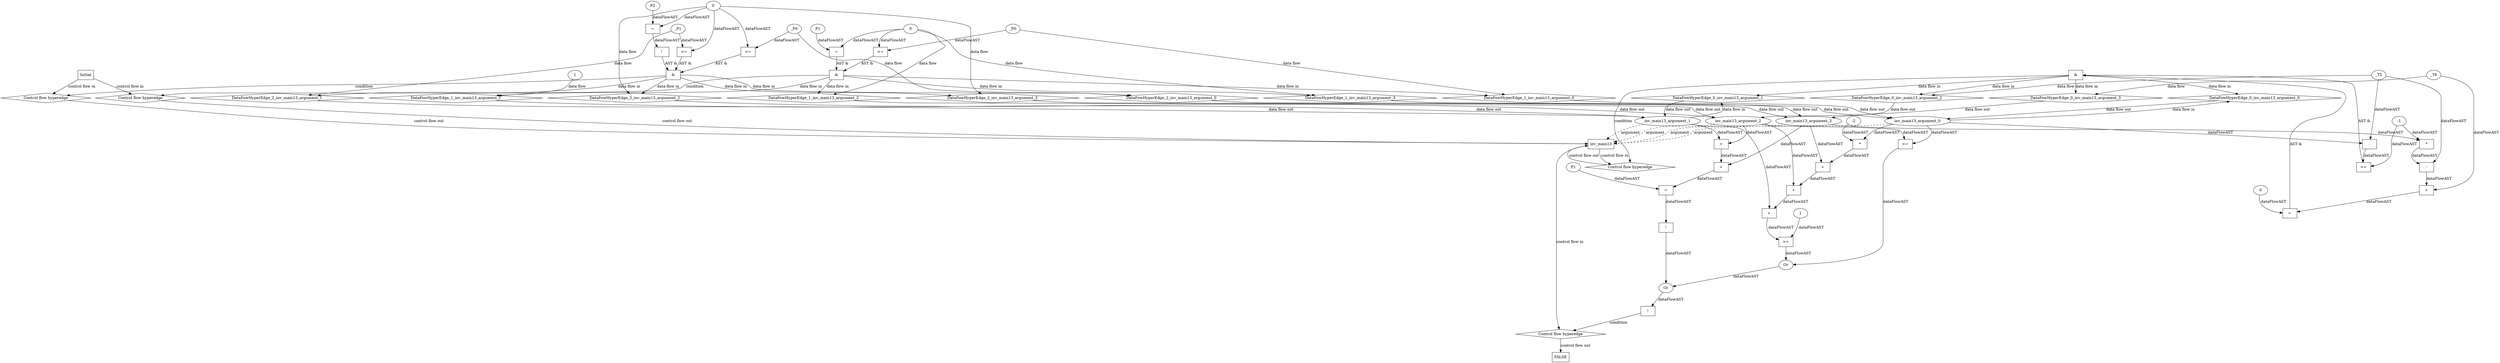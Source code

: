 digraph dag {
"inv_main13" [label="inv_main13" nodeName="inv_main13" class=cfn  shape="rect"];
FALSE [label="FALSE" nodeName=FALSE class=cfn  shape="rect"];
Initial [label="Initial" nodeName=Initial class=cfn  shape="rect"];
ControlFowHyperEdge_0 [label="Control flow hyperedge" nodeName=ControlFowHyperEdge_0 class=controlFlowHyperEdge shape="diamond"];
"inv_main13" -> ControlFowHyperEdge_0 [label="control flow in"]
ControlFowHyperEdge_0 -> "inv_main13" [label="control flow out"]
ControlFowHyperEdge_1 [label="Control flow hyperedge" nodeName=ControlFowHyperEdge_1 class=controlFlowHyperEdge shape="diamond"];
"Initial" -> ControlFowHyperEdge_1 [label="control flow in"]
ControlFowHyperEdge_1 -> "inv_main13" [label="control flow out"]
ControlFowHyperEdge_2 [label="Control flow hyperedge" nodeName=ControlFowHyperEdge_2 class=controlFlowHyperEdge shape="diamond"];
"Initial" -> ControlFowHyperEdge_2 [label="control flow in"]
ControlFowHyperEdge_2 -> "inv_main13" [label="control flow out"]
ControlFowHyperEdge_3 [label="Control flow hyperedge" nodeName=ControlFowHyperEdge_3 class=controlFlowHyperEdge shape="diamond"];
"inv_main13" -> ControlFowHyperEdge_3 [label="control flow in"]
ControlFowHyperEdge_3 -> "FALSE" [label="control flow out"]
"inv_main13_argument_0" [label="inv_main13_argument_0" nodeName=argument0 class=argument  head="inv_main13" shape="oval"];
"inv_main13_argument_0" -> "inv_main13"[label="argument" style="dashed"]
"inv_main13_argument_1" [label="inv_main13_argument_1" nodeName=argument1 class=argument  head="inv_main13" shape="oval"];
"inv_main13_argument_1" -> "inv_main13"[label="argument" style="dashed"]
"inv_main13_argument_2" [label="inv_main13_argument_2" nodeName=argument2 class=argument  head="inv_main13" shape="oval"];
"inv_main13_argument_2" -> "inv_main13"[label="argument" style="dashed"]
"inv_main13_argument_3" [label="inv_main13_argument_3" nodeName=argument3 class=argument  head="inv_main13" shape="oval"];
"inv_main13_argument_3" -> "inv_main13"[label="argument" style="dashed"]

"xxxinv_main13___inv_main13_0xxx_and" [label="&" nodeName="xxxinv_main13___inv_main13_0xxx_and" class=Operator shape="rect"];
"xxxinv_main13___inv_main13_0xxxguard_0_node_0" [label=">=" nodeName="xxxinv_main13___inv_main13_0xxxguard_0_node_0" class=Operator  shape="rect"];
"xxxinv_main13___inv_main13_0xxxguard_0_node_1" [label="-" nodeName="xxxinv_main13___inv_main13_0xxxguard_0_node_1" class= Operator shape="rect"];
"xxxinv_main13___inv_main13_0xxxguard_0_node_4" [label="-1" nodeName="xxxinv_main13___inv_main13_0xxxguard_0_node_4" class=Literal ];
"xxxinv_main13___inv_main13_0xxxguard_0_node_1" -> "xxxinv_main13___inv_main13_0xxxguard_0_node_0"[label="dataFlowAST"]
"xxxinv_main13___inv_main13_0xxxguard_0_node_4" -> "xxxinv_main13___inv_main13_0xxxguard_0_node_0"[label="dataFlowAST"]
"inv_main13_argument_0" -> "xxxinv_main13___inv_main13_0xxxguard_0_node_1"[label="dataFlowAST"]
"xxxinv_main13___inv_main13_0xxxdataFlow_0_node_0" -> "xxxinv_main13___inv_main13_0xxxguard_0_node_1"[label="dataFlowAST"]

"xxxinv_main13___inv_main13_0xxxguard_0_node_0" -> "xxxinv_main13___inv_main13_0xxx_and" [label="AST &"];
"xxxinv_main13___inv_main13_0xxxguard1_node_0" [label="=" nodeName="xxxinv_main13___inv_main13_0xxxguard1_node_0" class=Operator  shape="rect"];
"xxxinv_main13___inv_main13_0xxxguard1_node_1" [label="+" nodeName="xxxinv_main13___inv_main13_0xxxguard1_node_1" class= Operator shape="rect"];
"xxxinv_main13___inv_main13_0xxxguard1_node_3" [label="-" nodeName="xxxinv_main13___inv_main13_0xxxguard1_node_3" class= Operator shape="rect"];
"xxxinv_main13___inv_main13_0xxxguard1_node_4" [label="*" nodeName="xxxinv_main13___inv_main13_0xxxguard1_node_4" class=Operator  shape="rect"];
"xxxinv_main13___inv_main13_0xxxguard_0_node_4" [label="-1" nodeName="xxxinv_main13___inv_main13_0xxxguard_0_node_4" class=Coeff ];
"xxxinv_main13___inv_main13_0xxxguard1_node_8" [label="0" nodeName="xxxinv_main13___inv_main13_0xxxguard1_node_8" class=Literal ];
"xxxinv_main13___inv_main13_0xxxguard1_node_1" -> "xxxinv_main13___inv_main13_0xxxguard1_node_0"[label="dataFlowAST"]
"xxxinv_main13___inv_main13_0xxxguard1_node_8" -> "xxxinv_main13___inv_main13_0xxxguard1_node_0"[label="dataFlowAST"]
"xxxinv_main13___inv_main13_0xxxdataFlow1_node_0" -> "xxxinv_main13___inv_main13_0xxxguard1_node_1"[label="dataFlowAST"]
"xxxinv_main13___inv_main13_0xxxguard1_node_3" -> "xxxinv_main13___inv_main13_0xxxguard1_node_1"[label="dataFlowAST"]
"xxxinv_main13___inv_main13_0xxxguard1_node_4" -> "xxxinv_main13___inv_main13_0xxxguard1_node_3"[label="dataFlowAST"]
"xxxinv_main13___inv_main13_0xxxdataFlow_0_node_0" -> "xxxinv_main13___inv_main13_0xxxguard1_node_3"[label="dataFlowAST"]
"xxxinv_main13___inv_main13_0xxxguard_0_node_4" -> "xxxinv_main13___inv_main13_0xxxguard1_node_4"[label="dataFlowAST"]
"inv_main13_argument_3" -> "xxxinv_main13___inv_main13_0xxxguard1_node_4"[label="dataFlowAST"]

"xxxinv_main13___inv_main13_0xxxguard1_node_0" -> "xxxinv_main13___inv_main13_0xxx_and" [label="AST &"];
"xxxinv_main13___inv_main13_0xxx_and" -> "ControlFowHyperEdge_0" [label="condition"];
"xxxinv_main13___inv_main13_0xxxdataFlow_0_node_0" [label="_T5" nodeName="xxxinv_main13___inv_main13_0xxxdataFlow_0_node_0" class=Constant ];

"xxxinv_main13___inv_main13_0xxxdataFlow_0_node_0" -> "DataFowHyperEdge_0_inv_main13_argument_2" [label="data flow"];
"xxxinv_main13___inv_main13_0xxxdataFlow1_node_0" [label="_T6" nodeName="xxxinv_main13___inv_main13_0xxxdataFlow1_node_0" class=Constant ];

"xxxinv_main13___inv_main13_0xxxdataFlow1_node_0" -> "DataFowHyperEdge_0_inv_main13_argument_3" [label="data flow"];
"xxxinv_main13___Initial_1xxx_and" [label="&" nodeName="xxxinv_main13___Initial_1xxx_and" class=Operator shape="rect"];
"xxxinv_main13___Initial_1xxxguard_0_node_0" [label=">=" nodeName="xxxinv_main13___Initial_1xxxguard_0_node_0" class=Operator  shape="rect"];
"xxxinv_main13___Initial_1xxxdataFlow_0_node_0" -> "xxxinv_main13___Initial_1xxxguard_0_node_0"[label="dataFlowAST"]
"xxxinv_main13___Initial_1xxxdataFlow2_node_0" -> "xxxinv_main13___Initial_1xxxguard_0_node_0"[label="dataFlowAST"]

"xxxinv_main13___Initial_1xxxguard_0_node_0" -> "xxxinv_main13___Initial_1xxx_and" [label="AST &"];
"xxxinv_main13___Initial_1xxxguard1_node_0" [label="=" nodeName="xxxinv_main13___Initial_1xxxguard1_node_0" class=Operator  shape="rect"];
"xxxinv_main13___Initial_1xxxguard1_node_1" [label="P1" nodeName="xxxinv_main13___Initial_1xxxguard1_node_1" class=Constant ];
"xxxinv_main13___Initial_1xxxguard1_node_1" -> "xxxinv_main13___Initial_1xxxguard1_node_0"[label="dataFlowAST"]
"xxxinv_main13___Initial_1xxxdataFlow2_node_0" -> "xxxinv_main13___Initial_1xxxguard1_node_0"[label="dataFlowAST"]

"xxxinv_main13___Initial_1xxxguard1_node_0" -> "xxxinv_main13___Initial_1xxx_and" [label="AST &"];
"xxxinv_main13___Initial_1xxx_and" -> "ControlFowHyperEdge_1" [label="condition"];
"xxxinv_main13___Initial_1xxxdataFlow_0_node_0" [label="_P0" nodeName="xxxinv_main13___Initial_1xxxdataFlow_0_node_0" class=Constant ];

"xxxinv_main13___Initial_1xxxdataFlow_0_node_0" -> "DataFowHyperEdge_1_inv_main13_argument_0" [label="data flow"];
"xxxinv_main13___Initial_1xxxdataFlow1_node_0" [label="1" nodeName="xxxinv_main13___Initial_1xxxdataFlow1_node_0" class=Literal ];

"xxxinv_main13___Initial_1xxxdataFlow1_node_0" -> "DataFowHyperEdge_1_inv_main13_argument_1" [label="data flow"];
"xxxinv_main13___Initial_1xxxdataFlow2_node_0" [label="0" nodeName="xxxinv_main13___Initial_1xxxdataFlow2_node_0" class=Literal ];

"xxxinv_main13___Initial_1xxxdataFlow2_node_0" -> "DataFowHyperEdge_1_inv_main13_argument_2" [label="data flow"];

"xxxinv_main13___Initial_1xxxdataFlow2_node_0" -> "DataFowHyperEdge_1_inv_main13_argument_3" [label="data flow"];
"xxxinv_main13___Initial_2xxx_and" [label="&" nodeName="xxxinv_main13___Initial_2xxx_and" class=Operator shape="rect"];
"xxxinv_main13___Initial_2xxxguard_0_node_0" [label=">=" nodeName="xxxinv_main13___Initial_2xxxguard_0_node_0" class=Operator  shape="rect"];
"xxxinv_main13___Initial_2xxxdataFlow_0_node_0" -> "xxxinv_main13___Initial_2xxxguard_0_node_0"[label="dataFlowAST"]
"xxxinv_main13___Initial_2xxxdataFlow2_node_0" -> "xxxinv_main13___Initial_2xxxguard_0_node_0"[label="dataFlowAST"]

"xxxinv_main13___Initial_2xxxguard_0_node_0" -> "xxxinv_main13___Initial_2xxx_and" [label="AST &"];
"xxxinv_main13___Initial_2xxxguard1_node_0" [label="!" nodeName="xxxinv_main13___Initial_2xxxguard1_node_0" class=Operator shape="rect"];
"xxxinv_main13___Initial_2xxxguard1_node_1" [label="=" nodeName="xxxinv_main13___Initial_2xxxguard1_node_1" class=Operator  shape="rect"];
"xxxinv_main13___Initial_2xxxguard1_node_2" [label="P2" nodeName="xxxinv_main13___Initial_2xxxguard1_node_2" class=Constant ];
"xxxinv_main13___Initial_2xxxguard1_node_1" -> "xxxinv_main13___Initial_2xxxguard1_node_0"[label="dataFlowAST"]
"xxxinv_main13___Initial_2xxxguard1_node_2" -> "xxxinv_main13___Initial_2xxxguard1_node_1"[label="dataFlowAST"]
"xxxinv_main13___Initial_2xxxdataFlow2_node_0" -> "xxxinv_main13___Initial_2xxxguard1_node_1"[label="dataFlowAST"]

"xxxinv_main13___Initial_2xxxguard1_node_0" -> "xxxinv_main13___Initial_2xxx_and" [label="AST &"];
"xxxinv_main13___Initial_2xxxguard2_node_0" [label=">=" nodeName="xxxinv_main13___Initial_2xxxguard2_node_0" class=Operator  shape="rect"];
"xxxinv_main13___Initial_2xxxdataFlow1_node_0" -> "xxxinv_main13___Initial_2xxxguard2_node_0"[label="dataFlowAST"]
"xxxinv_main13___Initial_2xxxdataFlow2_node_0" -> "xxxinv_main13___Initial_2xxxguard2_node_0"[label="dataFlowAST"]

"xxxinv_main13___Initial_2xxxguard2_node_0" -> "xxxinv_main13___Initial_2xxx_and" [label="AST &"];
"xxxinv_main13___Initial_2xxx_and" -> "ControlFowHyperEdge_2" [label="condition"];
"xxxinv_main13___Initial_2xxxdataFlow_0_node_0" [label="_P0" nodeName="xxxinv_main13___Initial_2xxxdataFlow_0_node_0" class=Constant ];

"xxxinv_main13___Initial_2xxxdataFlow_0_node_0" -> "DataFowHyperEdge_2_inv_main13_argument_0" [label="data flow"];
"xxxinv_main13___Initial_2xxxdataFlow1_node_0" [label="_P1" nodeName="xxxinv_main13___Initial_2xxxdataFlow1_node_0" class=Constant ];

"xxxinv_main13___Initial_2xxxdataFlow1_node_0" -> "DataFowHyperEdge_2_inv_main13_argument_1" [label="data flow"];
"xxxinv_main13___Initial_2xxxdataFlow2_node_0" [label="0" nodeName="xxxinv_main13___Initial_2xxxdataFlow2_node_0" class=Literal ];

"xxxinv_main13___Initial_2xxxdataFlow2_node_0" -> "DataFowHyperEdge_2_inv_main13_argument_2" [label="data flow"];

"xxxinv_main13___Initial_2xxxdataFlow2_node_0" -> "DataFowHyperEdge_2_inv_main13_argument_3" [label="data flow"];
"xxxFALSE___inv_main13_3xxxguard_0_node_0" [label="!" nodeName="xxxFALSE___inv_main13_3xxxguard_0_node_0" class=Operator shape="rect"];
"xxxFALSE___inv_main13_3xxxguard_0_node_1" [label="Or" nodeName="xxxFALSE___inv_main13_3xxxguard_0_node_1" class=Operator ];
"xxxFALSE___inv_main13_3xxxguard_0_node_2" [label="Or" nodeName="xxxFALSE___inv_main13_3xxxguard_0_node_2" class=Operator ];
"xxxFALSE___inv_main13_3xxxguard_0_node_3" [label=">=" nodeName="xxxFALSE___inv_main13_3xxxguard_0_node_3" class=Operator  shape="rect"];
"xxxFALSE___inv_main13_3xxxguard_0_node_6" [label=">=" nodeName="xxxFALSE___inv_main13_3xxxguard_0_node_6" class=Operator  shape="rect"];
"xxxFALSE___inv_main13_3xxxguard_0_node_7" [label="+" nodeName="xxxFALSE___inv_main13_3xxxguard_0_node_7" class= Operator shape="rect"];
"xxxFALSE___inv_main13_3xxxguard_0_node_8" [label="+" nodeName="xxxFALSE___inv_main13_3xxxguard_0_node_8" class= Operator shape="rect"];
"xxxFALSE___inv_main13_3xxxguard_0_node_9" [label="+" nodeName="xxxFALSE___inv_main13_3xxxguard_0_node_9" class= Operator shape="rect"];
"xxxFALSE___inv_main13_3xxxguard_0_node_10" [label="*" nodeName="xxxFALSE___inv_main13_3xxxguard_0_node_10" class=Operator  shape="rect"];
"xxxFALSE___inv_main13_3xxxguard_0_node_11" [label="-2" nodeName="xxxFALSE___inv_main13_3xxxguard_0_node_11" class=Coeff ];
"xxxFALSE___inv_main13_3xxxguard_0_node_16" [label="1" nodeName="xxxFALSE___inv_main13_3xxxguard_0_node_16" class=Literal ];
"xxxFALSE___inv_main13_3xxxguard_0_node_17" [label="!" nodeName="xxxFALSE___inv_main13_3xxxguard_0_node_17" class=Operator shape="rect"];
"xxxFALSE___inv_main13_3xxxguard_0_node_18" [label="=" nodeName="xxxFALSE___inv_main13_3xxxguard_0_node_18" class=Operator  shape="rect"];
"xxxFALSE___inv_main13_3xxxguard_0_node_19" [label="P1" nodeName="xxxFALSE___inv_main13_3xxxguard_0_node_19" class=Constant ];
"xxxFALSE___inv_main13_3xxxguard_0_node_20" [label="+" nodeName="xxxFALSE___inv_main13_3xxxguard_0_node_20" class= Operator shape="rect"];
"xxxFALSE___inv_main13_3xxxguard_0_node_21" [label="+" nodeName="xxxFALSE___inv_main13_3xxxguard_0_node_21" class= Operator shape="rect"];
"xxxFALSE___inv_main13_3xxxguard_0_node_1" -> "xxxFALSE___inv_main13_3xxxguard_0_node_0"[label="dataFlowAST"]
"xxxFALSE___inv_main13_3xxxguard_0_node_2" -> "xxxFALSE___inv_main13_3xxxguard_0_node_1"[label="dataFlowAST"]
"xxxFALSE___inv_main13_3xxxguard_0_node_17" -> "xxxFALSE___inv_main13_3xxxguard_0_node_1"[label="dataFlowAST"]
"xxxFALSE___inv_main13_3xxxguard_0_node_3" -> "xxxFALSE___inv_main13_3xxxguard_0_node_2"[label="dataFlowAST"]
"xxxFALSE___inv_main13_3xxxguard_0_node_6" -> "xxxFALSE___inv_main13_3xxxguard_0_node_2"[label="dataFlowAST"]
"inv_main13_argument_0" -> "xxxFALSE___inv_main13_3xxxguard_0_node_3"[label="dataFlowAST"]
"inv_main13_argument_2" -> "xxxFALSE___inv_main13_3xxxguard_0_node_3"[label="dataFlowAST"]
"xxxFALSE___inv_main13_3xxxguard_0_node_7" -> "xxxFALSE___inv_main13_3xxxguard_0_node_6"[label="dataFlowAST"]
"xxxFALSE___inv_main13_3xxxguard_0_node_16" -> "xxxFALSE___inv_main13_3xxxguard_0_node_6"[label="dataFlowAST"]
"xxxFALSE___inv_main13_3xxxguard_0_node_8" -> "xxxFALSE___inv_main13_3xxxguard_0_node_7"[label="dataFlowAST"]
"inv_main13_argument_1" -> "xxxFALSE___inv_main13_3xxxguard_0_node_7"[label="dataFlowAST"]
"xxxFALSE___inv_main13_3xxxguard_0_node_9" -> "xxxFALSE___inv_main13_3xxxguard_0_node_8"[label="dataFlowAST"]
"inv_main13_argument_2" -> "xxxFALSE___inv_main13_3xxxguard_0_node_8"[label="dataFlowAST"]
"xxxFALSE___inv_main13_3xxxguard_0_node_10" -> "xxxFALSE___inv_main13_3xxxguard_0_node_9"[label="dataFlowAST"]
"inv_main13_argument_3" -> "xxxFALSE___inv_main13_3xxxguard_0_node_9"[label="dataFlowAST"]
"xxxFALSE___inv_main13_3xxxguard_0_node_11" -> "xxxFALSE___inv_main13_3xxxguard_0_node_10"[label="dataFlowAST"]
"inv_main13_argument_0" -> "xxxFALSE___inv_main13_3xxxguard_0_node_10"[label="dataFlowAST"]
"xxxFALSE___inv_main13_3xxxguard_0_node_18" -> "xxxFALSE___inv_main13_3xxxguard_0_node_17"[label="dataFlowAST"]
"xxxFALSE___inv_main13_3xxxguard_0_node_19" -> "xxxFALSE___inv_main13_3xxxguard_0_node_18"[label="dataFlowAST"]
"xxxFALSE___inv_main13_3xxxguard_0_node_20" -> "xxxFALSE___inv_main13_3xxxguard_0_node_18"[label="dataFlowAST"]
"xxxFALSE___inv_main13_3xxxguard_0_node_21" -> "xxxFALSE___inv_main13_3xxxguard_0_node_20"[label="dataFlowAST"]
"inv_main13_argument_3" -> "xxxFALSE___inv_main13_3xxxguard_0_node_20"[label="dataFlowAST"]
"inv_main13_argument_2" -> "xxxFALSE___inv_main13_3xxxguard_0_node_21"[label="dataFlowAST"]
"inv_main13_argument_1" -> "xxxFALSE___inv_main13_3xxxguard_0_node_21"[label="dataFlowAST"]

"xxxFALSE___inv_main13_3xxxguard_0_node_0" -> "ControlFowHyperEdge_3" [label="condition"];
"DataFowHyperEdge_0_inv_main13_argument_0" [label="DataFowHyperEdge_0_inv_main13_argument_0" nodeName="DataFowHyperEdge_0_inv_main13_argument_0" class=DataFlowHyperedge shape="diamond"];
"DataFowHyperEdge_0_inv_main13_argument_0" -> "inv_main13_argument_0"[label="data flow out"]
"xxxinv_main13___inv_main13_0xxx_and" -> "DataFowHyperEdge_0_inv_main13_argument_0"[label="data flow in"]
"DataFowHyperEdge_0_inv_main13_argument_1" [label="DataFowHyperEdge_0_inv_main13_argument_1" nodeName="DataFowHyperEdge_0_inv_main13_argument_1" class=DataFlowHyperedge shape="diamond"];
"DataFowHyperEdge_0_inv_main13_argument_1" -> "inv_main13_argument_1"[label="data flow out"]
"xxxinv_main13___inv_main13_0xxx_and" -> "DataFowHyperEdge_0_inv_main13_argument_1"[label="data flow in"]
"DataFowHyperEdge_0_inv_main13_argument_2" [label="DataFowHyperEdge_0_inv_main13_argument_2" nodeName="DataFowHyperEdge_0_inv_main13_argument_2" class=DataFlowHyperedge shape="diamond"];
"DataFowHyperEdge_0_inv_main13_argument_2" -> "inv_main13_argument_2"[label="data flow out"]
"xxxinv_main13___inv_main13_0xxx_and" -> "DataFowHyperEdge_0_inv_main13_argument_2"[label="data flow in"]
"DataFowHyperEdge_0_inv_main13_argument_3" [label="DataFowHyperEdge_0_inv_main13_argument_3" nodeName="DataFowHyperEdge_0_inv_main13_argument_3" class=DataFlowHyperedge shape="diamond"];
"DataFowHyperEdge_0_inv_main13_argument_3" -> "inv_main13_argument_3"[label="data flow out"]
"xxxinv_main13___inv_main13_0xxx_and" -> "DataFowHyperEdge_0_inv_main13_argument_3"[label="data flow in"]
"DataFowHyperEdge_1_inv_main13_argument_0" [label="DataFowHyperEdge_1_inv_main13_argument_0" nodeName="DataFowHyperEdge_1_inv_main13_argument_0" class=DataFlowHyperedge shape="diamond"];
"DataFowHyperEdge_1_inv_main13_argument_0" -> "inv_main13_argument_0"[label="data flow out"]
"xxxinv_main13___Initial_1xxx_and" -> "DataFowHyperEdge_1_inv_main13_argument_0"[label="data flow in"]
"DataFowHyperEdge_1_inv_main13_argument_1" [label="DataFowHyperEdge_1_inv_main13_argument_1" nodeName="DataFowHyperEdge_1_inv_main13_argument_1" class=DataFlowHyperedge shape="diamond"];
"DataFowHyperEdge_1_inv_main13_argument_1" -> "inv_main13_argument_1"[label="data flow out"]
"xxxinv_main13___Initial_1xxx_and" -> "DataFowHyperEdge_1_inv_main13_argument_1"[label="data flow in"]
"DataFowHyperEdge_1_inv_main13_argument_2" [label="DataFowHyperEdge_1_inv_main13_argument_2" nodeName="DataFowHyperEdge_1_inv_main13_argument_2" class=DataFlowHyperedge shape="diamond"];
"DataFowHyperEdge_1_inv_main13_argument_2" -> "inv_main13_argument_2"[label="data flow out"]
"xxxinv_main13___Initial_1xxx_and" -> "DataFowHyperEdge_1_inv_main13_argument_2"[label="data flow in"]
"DataFowHyperEdge_1_inv_main13_argument_3" [label="DataFowHyperEdge_1_inv_main13_argument_3" nodeName="DataFowHyperEdge_1_inv_main13_argument_3" class=DataFlowHyperedge shape="diamond"];
"DataFowHyperEdge_1_inv_main13_argument_3" -> "inv_main13_argument_3"[label="data flow out"]
"xxxinv_main13___Initial_1xxx_and" -> "DataFowHyperEdge_1_inv_main13_argument_3"[label="data flow in"]
"DataFowHyperEdge_2_inv_main13_argument_0" [label="DataFowHyperEdge_2_inv_main13_argument_0" nodeName="DataFowHyperEdge_2_inv_main13_argument_0" class=DataFlowHyperedge shape="diamond"];
"DataFowHyperEdge_2_inv_main13_argument_0" -> "inv_main13_argument_0"[label="data flow out"]
"xxxinv_main13___Initial_2xxx_and" -> "DataFowHyperEdge_2_inv_main13_argument_0"[label="data flow in"]
"DataFowHyperEdge_2_inv_main13_argument_1" [label="DataFowHyperEdge_2_inv_main13_argument_1" nodeName="DataFowHyperEdge_2_inv_main13_argument_1" class=DataFlowHyperedge shape="diamond"];
"DataFowHyperEdge_2_inv_main13_argument_1" -> "inv_main13_argument_1"[label="data flow out"]
"xxxinv_main13___Initial_2xxx_and" -> "DataFowHyperEdge_2_inv_main13_argument_1"[label="data flow in"]
"DataFowHyperEdge_2_inv_main13_argument_2" [label="DataFowHyperEdge_2_inv_main13_argument_2" nodeName="DataFowHyperEdge_2_inv_main13_argument_2" class=DataFlowHyperedge shape="diamond"];
"DataFowHyperEdge_2_inv_main13_argument_2" -> "inv_main13_argument_2"[label="data flow out"]
"xxxinv_main13___Initial_2xxx_and" -> "DataFowHyperEdge_2_inv_main13_argument_2"[label="data flow in"]
"DataFowHyperEdge_2_inv_main13_argument_3" [label="DataFowHyperEdge_2_inv_main13_argument_3" nodeName="DataFowHyperEdge_2_inv_main13_argument_3" class=DataFlowHyperedge shape="diamond"];
"DataFowHyperEdge_2_inv_main13_argument_3" -> "inv_main13_argument_3"[label="data flow out"]
"xxxinv_main13___Initial_2xxx_and" -> "DataFowHyperEdge_2_inv_main13_argument_3"[label="data flow in"]
"inv_main13_argument_0" -> "DataFowHyperEdge_0_inv_main13_argument_0"[label="data flow in"]
"inv_main13_argument_1" -> "DataFowHyperEdge_0_inv_main13_argument_1"[label="data flow in"]




}
